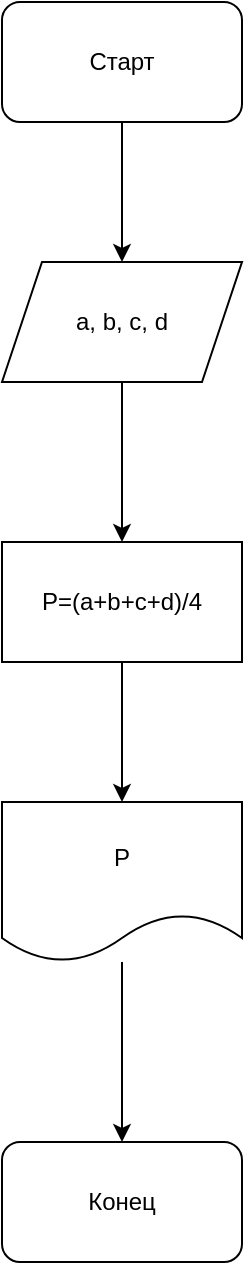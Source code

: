 <mxfile version="20.2.2" type="device"><diagram id="GfDalbeKJNTBeokkWnKf" name="Страница 1"><mxGraphModel dx="1038" dy="612" grid="1" gridSize="10" guides="1" tooltips="1" connect="1" arrows="1" fold="1" page="1" pageScale="1" pageWidth="827" pageHeight="1169" math="0" shadow="0"><root><mxCell id="0"/><mxCell id="1" parent="0"/><mxCell id="tScgZlq753uLi6FiZTGM-3" value="" style="edgeStyle=orthogonalEdgeStyle;rounded=0;orthogonalLoop=1;jettySize=auto;html=1;" edge="1" parent="1" source="tScgZlq753uLi6FiZTGM-1"><mxGeometry relative="1" as="geometry"><mxPoint x="414" y="140" as="targetPoint"/></mxGeometry></mxCell><mxCell id="tScgZlq753uLi6FiZTGM-1" value="Старт" style="rounded=1;whiteSpace=wrap;html=1;" vertex="1" parent="1"><mxGeometry x="354" y="10" width="120" height="60" as="geometry"/></mxCell><mxCell id="tScgZlq753uLi6FiZTGM-6" value="" style="edgeStyle=orthogonalEdgeStyle;rounded=0;orthogonalLoop=1;jettySize=auto;html=1;" edge="1" parent="1" source="tScgZlq753uLi6FiZTGM-4" target="tScgZlq753uLi6FiZTGM-5"><mxGeometry relative="1" as="geometry"/></mxCell><mxCell id="tScgZlq753uLi6FiZTGM-4" value="a, b, c, d" style="shape=parallelogram;perimeter=parallelogramPerimeter;whiteSpace=wrap;html=1;fixedSize=1;" vertex="1" parent="1"><mxGeometry x="354" y="140" width="120" height="60" as="geometry"/></mxCell><mxCell id="tScgZlq753uLi6FiZTGM-10" value="" style="edgeStyle=orthogonalEdgeStyle;rounded=0;orthogonalLoop=1;jettySize=auto;html=1;" edge="1" parent="1" source="tScgZlq753uLi6FiZTGM-5" target="tScgZlq753uLi6FiZTGM-9"><mxGeometry relative="1" as="geometry"/></mxCell><mxCell id="tScgZlq753uLi6FiZTGM-5" value="P=(a+b+c+d)/4" style="whiteSpace=wrap;html=1;" vertex="1" parent="1"><mxGeometry x="354" y="280" width="120" height="60" as="geometry"/></mxCell><mxCell id="tScgZlq753uLi6FiZTGM-12" value="" style="edgeStyle=orthogonalEdgeStyle;rounded=0;orthogonalLoop=1;jettySize=auto;html=1;" edge="1" parent="1" source="tScgZlq753uLi6FiZTGM-9" target="tScgZlq753uLi6FiZTGM-11"><mxGeometry relative="1" as="geometry"/></mxCell><mxCell id="tScgZlq753uLi6FiZTGM-9" value="P" style="shape=document;whiteSpace=wrap;html=1;boundedLbl=1;" vertex="1" parent="1"><mxGeometry x="354" y="410" width="120" height="80" as="geometry"/></mxCell><mxCell id="tScgZlq753uLi6FiZTGM-11" value="Конец" style="rounded=1;whiteSpace=wrap;html=1;" vertex="1" parent="1"><mxGeometry x="354" y="580" width="120" height="60" as="geometry"/></mxCell></root></mxGraphModel></diagram></mxfile>